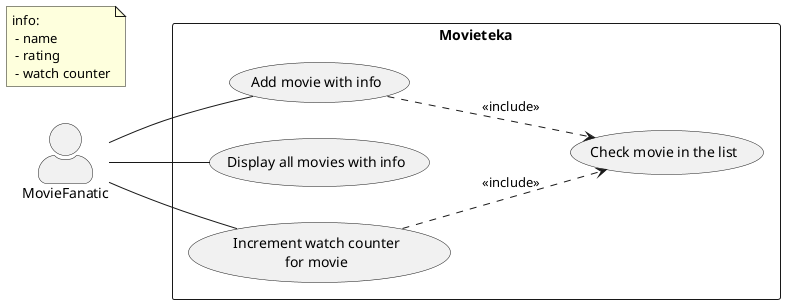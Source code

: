 @startuml Use Case Diagram
  skinparam actorStyle awesome
  left to right direction
  
  'Creating actors
  actor MovieFanatic
  
  rectangle "Movieteka" {
    'Use cases
    usecase Add as "Add movie with info"
    usecase Display as "Display all movies with info"
    usecase Increment as "Increment watch counter
                          for movie"
    usecase Check as "Check movie in the list"

    MovieFanatic -- Add
    MovieFanatic -- Display
    MovieFanatic -- Increment
    Increment ..> Check : <<include>>
    Add ..> Check : <<include>>
  }

  note "info:\n - name\n - rating\n - watch counter" as note1

@enduml